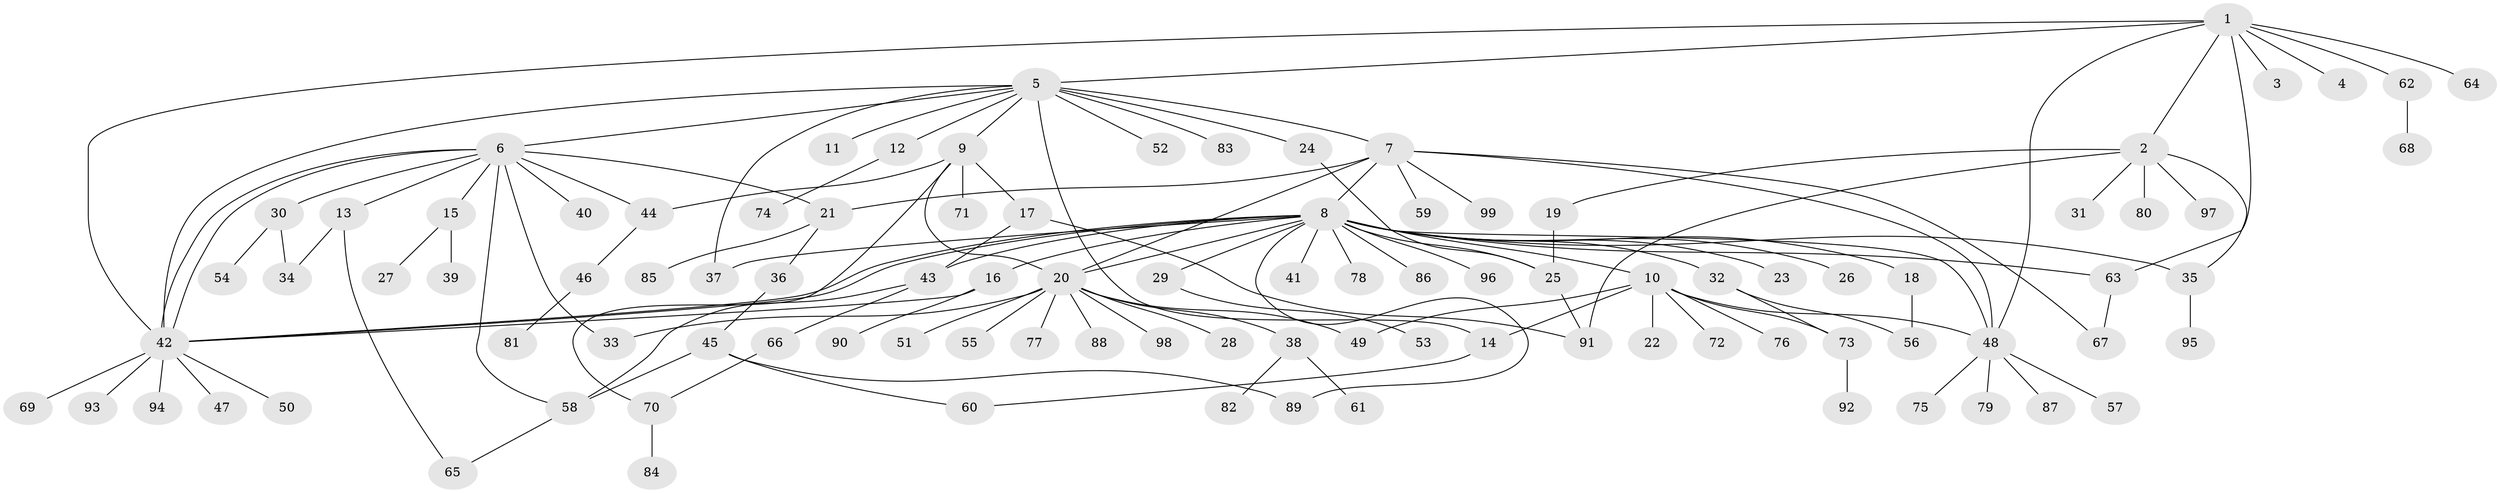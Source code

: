 // coarse degree distribution, {1: 0.9230769230769231, 4: 0.02564102564102564, 12: 0.02564102564102564, 24: 0.02564102564102564}
// Generated by graph-tools (version 1.1) at 2025/51/03/04/25 21:51:40]
// undirected, 99 vertices, 132 edges
graph export_dot {
graph [start="1"]
  node [color=gray90,style=filled];
  1;
  2;
  3;
  4;
  5;
  6;
  7;
  8;
  9;
  10;
  11;
  12;
  13;
  14;
  15;
  16;
  17;
  18;
  19;
  20;
  21;
  22;
  23;
  24;
  25;
  26;
  27;
  28;
  29;
  30;
  31;
  32;
  33;
  34;
  35;
  36;
  37;
  38;
  39;
  40;
  41;
  42;
  43;
  44;
  45;
  46;
  47;
  48;
  49;
  50;
  51;
  52;
  53;
  54;
  55;
  56;
  57;
  58;
  59;
  60;
  61;
  62;
  63;
  64;
  65;
  66;
  67;
  68;
  69;
  70;
  71;
  72;
  73;
  74;
  75;
  76;
  77;
  78;
  79;
  80;
  81;
  82;
  83;
  84;
  85;
  86;
  87;
  88;
  89;
  90;
  91;
  92;
  93;
  94;
  95;
  96;
  97;
  98;
  99;
  1 -- 2;
  1 -- 3;
  1 -- 4;
  1 -- 5;
  1 -- 42;
  1 -- 48;
  1 -- 62;
  1 -- 63;
  1 -- 64;
  2 -- 19;
  2 -- 31;
  2 -- 35;
  2 -- 80;
  2 -- 91;
  2 -- 97;
  5 -- 6;
  5 -- 7;
  5 -- 9;
  5 -- 11;
  5 -- 12;
  5 -- 14;
  5 -- 24;
  5 -- 37;
  5 -- 42;
  5 -- 52;
  5 -- 83;
  6 -- 13;
  6 -- 15;
  6 -- 21;
  6 -- 30;
  6 -- 33;
  6 -- 40;
  6 -- 42;
  6 -- 42;
  6 -- 44;
  6 -- 58;
  7 -- 8;
  7 -- 20;
  7 -- 21;
  7 -- 48;
  7 -- 59;
  7 -- 67;
  7 -- 99;
  8 -- 10;
  8 -- 16;
  8 -- 18;
  8 -- 20;
  8 -- 23;
  8 -- 25;
  8 -- 26;
  8 -- 29;
  8 -- 32;
  8 -- 35;
  8 -- 37;
  8 -- 41;
  8 -- 42;
  8 -- 42;
  8 -- 43;
  8 -- 48;
  8 -- 63;
  8 -- 78;
  8 -- 86;
  8 -- 89;
  8 -- 96;
  9 -- 17;
  9 -- 20;
  9 -- 44;
  9 -- 70;
  9 -- 71;
  10 -- 14;
  10 -- 22;
  10 -- 48;
  10 -- 49;
  10 -- 72;
  10 -- 73;
  10 -- 76;
  12 -- 74;
  13 -- 34;
  13 -- 65;
  14 -- 60;
  15 -- 27;
  15 -- 39;
  16 -- 42;
  16 -- 90;
  17 -- 43;
  17 -- 91;
  18 -- 56;
  19 -- 25;
  20 -- 28;
  20 -- 33;
  20 -- 38;
  20 -- 49;
  20 -- 51;
  20 -- 55;
  20 -- 77;
  20 -- 88;
  20 -- 98;
  21 -- 36;
  21 -- 85;
  24 -- 25;
  25 -- 91;
  29 -- 53;
  30 -- 34;
  30 -- 54;
  32 -- 56;
  32 -- 73;
  35 -- 95;
  36 -- 45;
  38 -- 61;
  38 -- 82;
  42 -- 47;
  42 -- 50;
  42 -- 69;
  42 -- 93;
  42 -- 94;
  43 -- 58;
  43 -- 66;
  44 -- 46;
  45 -- 58;
  45 -- 60;
  45 -- 89;
  46 -- 81;
  48 -- 57;
  48 -- 75;
  48 -- 79;
  48 -- 87;
  58 -- 65;
  62 -- 68;
  63 -- 67;
  66 -- 70;
  70 -- 84;
  73 -- 92;
}
